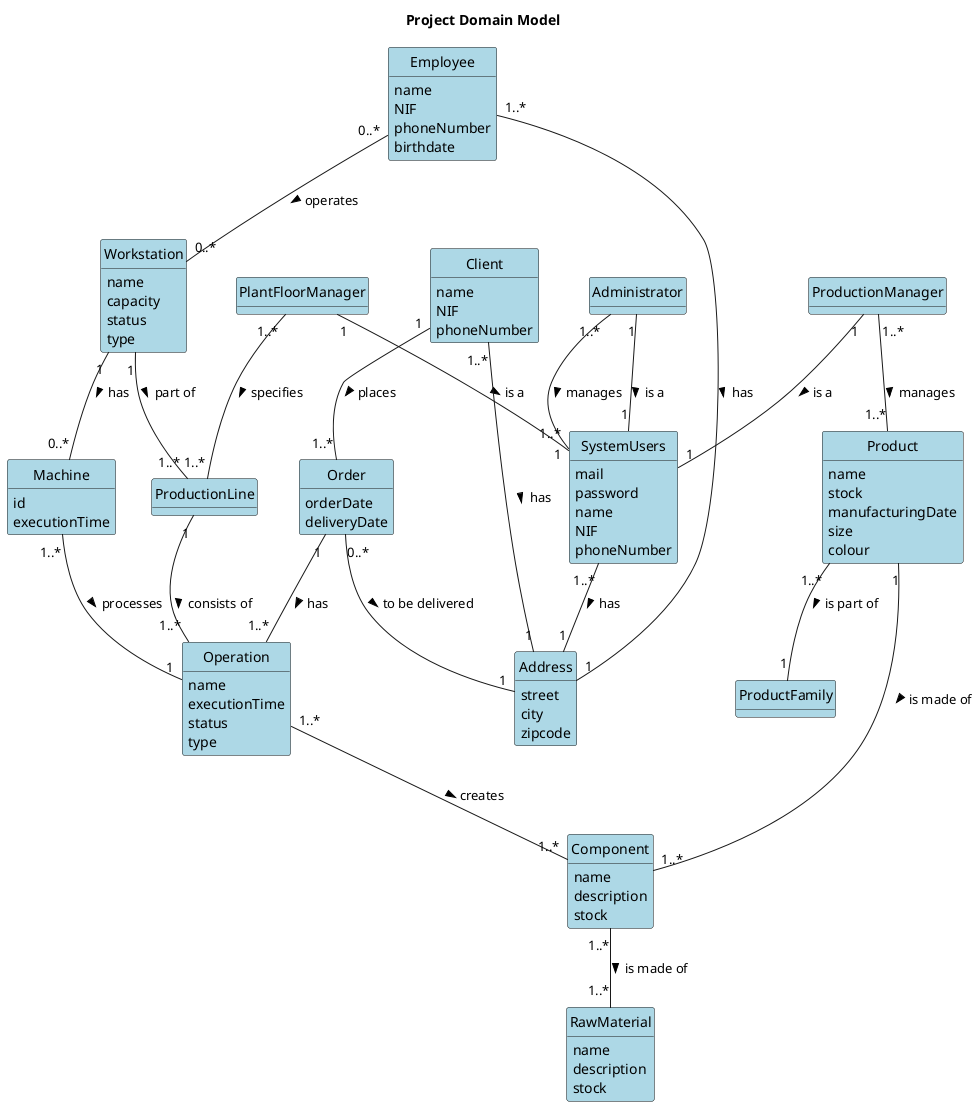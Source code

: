 @startuml
skinparam classBackgroundColor #ADD8E6
skinparam packageStyle rectangle
skinparam shadowing false
skinparam classAttributeIconSize 0
hide circle
hide methods
'left to right direction

title Project Domain Model

class ProductionLine{

}
class Administrator{

}
class SystemUsers{
    mail
    password
    name
    NIF
    phoneNumber
}
class PlantFloorManager{

}
class ProductionManager{

}

class RawMaterial {
    name
    description
    stock
}

class Product {
    name
    stock
    manufacturingDate
    size
    colour
}

class Component {
    name
    description
    stock
}

class Machine {
    id
    executionTime
}

class Employee {
    name
    NIF
    phoneNumber
    birthdate
}

class Operation {
    name
    executionTime
    status
    type
}

class Workstation {
    name
    capacity
    status
    type
}

'class Factory {
   ' name
   ' specialty
'}

class Order {
    product(s)
    orderDate
    deliveryDate
}

class Client {
    name
    NIF
    phoneNumber
}

class Address {
    street
    city
    zipcode
}

class ProductFamily {

}

Administrator"1" -- "1" SystemUsers: is a >
ProductionManager"1" -- "1" SystemUsers: is a >
PlantFloorManager"1" -- "1" SystemUsers: is a >
Administrator"1..*" -- "1..*" SystemUsers: manages >
PlantFloorManager"1..*" -- "1..*" ProductionLine: specifies >
Workstation "1" -- "0..*" Machine: has >
ProductionManager "1..*" -- "1..*" Product: manages >
Component "1..*" -- "1..*" RawMaterial: is made of >
Product "1" -- "1..*" Component : is made of >
'Component "1" -- "1..*" Operation : is related to >
'RawMaterial "1" -- "1..*" Operation : is related to >
Operation "1..*" -- "1..*" Component : creates >
Order "1" -- "1..*" Operation : has >
'assumindo que não existem encomendas iguais
Client "1" -- "1..*" Order : places >
Machine "1..*" -- "1" Operation : processes >
Employee "0..*" -- "0..*" Workstation : operates >
Workstation "1" -- "1..*" ProductionLine : part of >
'Factory "1" -- "1..*" Workstation : has >

Client "1..*" -- "1" Address : has >
'Factory "1" -- "1" Address : has >
Order "0..*" -- "1" Address : to be delivered >
Employee "1..*" -- "1" Address : has >
SystemUsers "1..*" -- "1" Address : has >

Product "1..*" -- "1" ProductFamily : is part of >
ProductionLine "1" -- "1..*" Operation : consists of >
@enduml